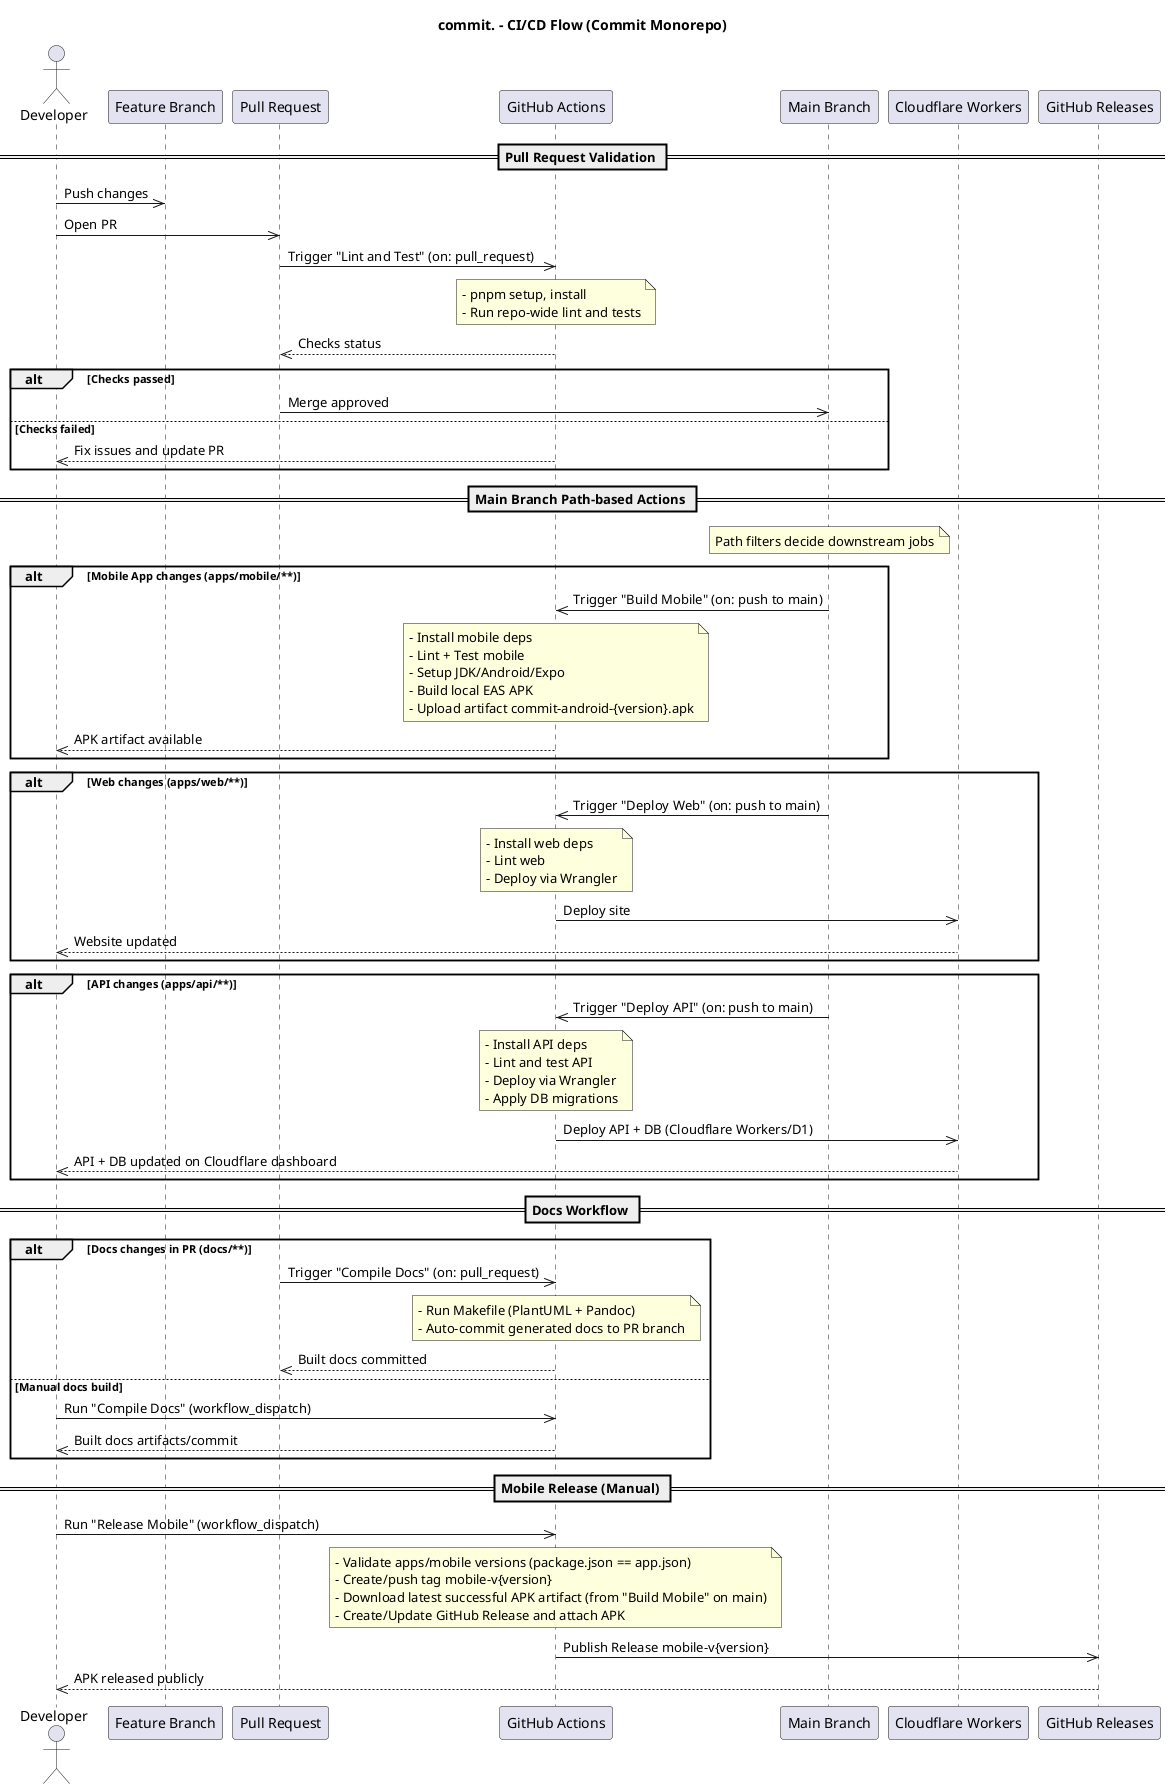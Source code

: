 @startuml cicd-flow
title commit. - CI/CD Flow (Commit Monorepo)

actor Dev as "Developer"
participant FB as "Feature Branch"
participant PR as "Pull Request"
participant GHA as "GitHub Actions"
participant Main as "Main Branch"
participant CF as "Cloudflare Workers"
participant GHR as "GitHub Releases"

== Pull Request Validation ==
Dev ->> FB: Push changes
Dev ->> PR: Open PR
PR ->> GHA: Trigger "Lint and Test" (on: pull_request)
note over GHA
  - pnpm setup, install
  - Run repo-wide lint and tests
end note
GHA -->> PR: Checks status

alt Checks passed
  PR ->> Main: Merge approved
else Checks failed
  GHA -->> Dev: Fix issues and update PR
end

== Main Branch Path-based Actions ==
note over Main: Path filters decide downstream jobs

alt Mobile App changes (apps/mobile/**)
  Main ->> GHA: Trigger "Build Mobile" (on: push to main)
  note over GHA
    - Install mobile deps
    - Lint + Test mobile
    - Setup JDK/Android/Expo
    - Build local EAS APK
    - Upload artifact commit-android-{version}.apk
  end note
  GHA -->> Dev: APK artifact available
end

alt Web changes (apps/web/**)
  Main ->> GHA: Trigger "Deploy Web" (on: push to main)
  note over GHA
    - Install web deps
    - Lint web
    - Deploy via Wrangler
  end note
  GHA ->> CF: Deploy site
  CF -->> Dev: Website updated
end

alt API changes (apps/api/**)
  Main ->> GHA: Trigger "Deploy API" (on: push to main)
  note over GHA
    - Install API deps
    - Lint and test API
    - Deploy via Wrangler
    - Apply DB migrations
  end note
  GHA ->> CF: Deploy API + DB (Cloudflare Workers/D1)
  CF -->> Dev: API + DB updated on Cloudflare dashboard
end

== Docs Workflow ==
alt Docs changes in PR (docs/**)
  PR ->> GHA: Trigger "Compile Docs" (on: pull_request)
  note over GHA
    - Run Makefile (PlantUML + Pandoc)
    - Auto-commit generated docs to PR branch
  end note
  GHA -->> PR: Built docs committed
else Manual docs build
  Dev ->> GHA: Run "Compile Docs" (workflow_dispatch)
  GHA -->> Dev: Built docs artifacts/commit
end

== Mobile Release (Manual) ==
Dev ->> GHA: Run "Release Mobile" (workflow_dispatch)
note over GHA
  - Validate apps/mobile versions (package.json == app.json)
  - Create/push tag mobile-v{version}
  - Download latest successful APK artifact (from "Build Mobile" on main)
  - Create/Update GitHub Release and attach APK
end note
GHA ->> GHR: Publish Release mobile-v{version}
GHR -->> Dev: APK released publicly

@enduml


